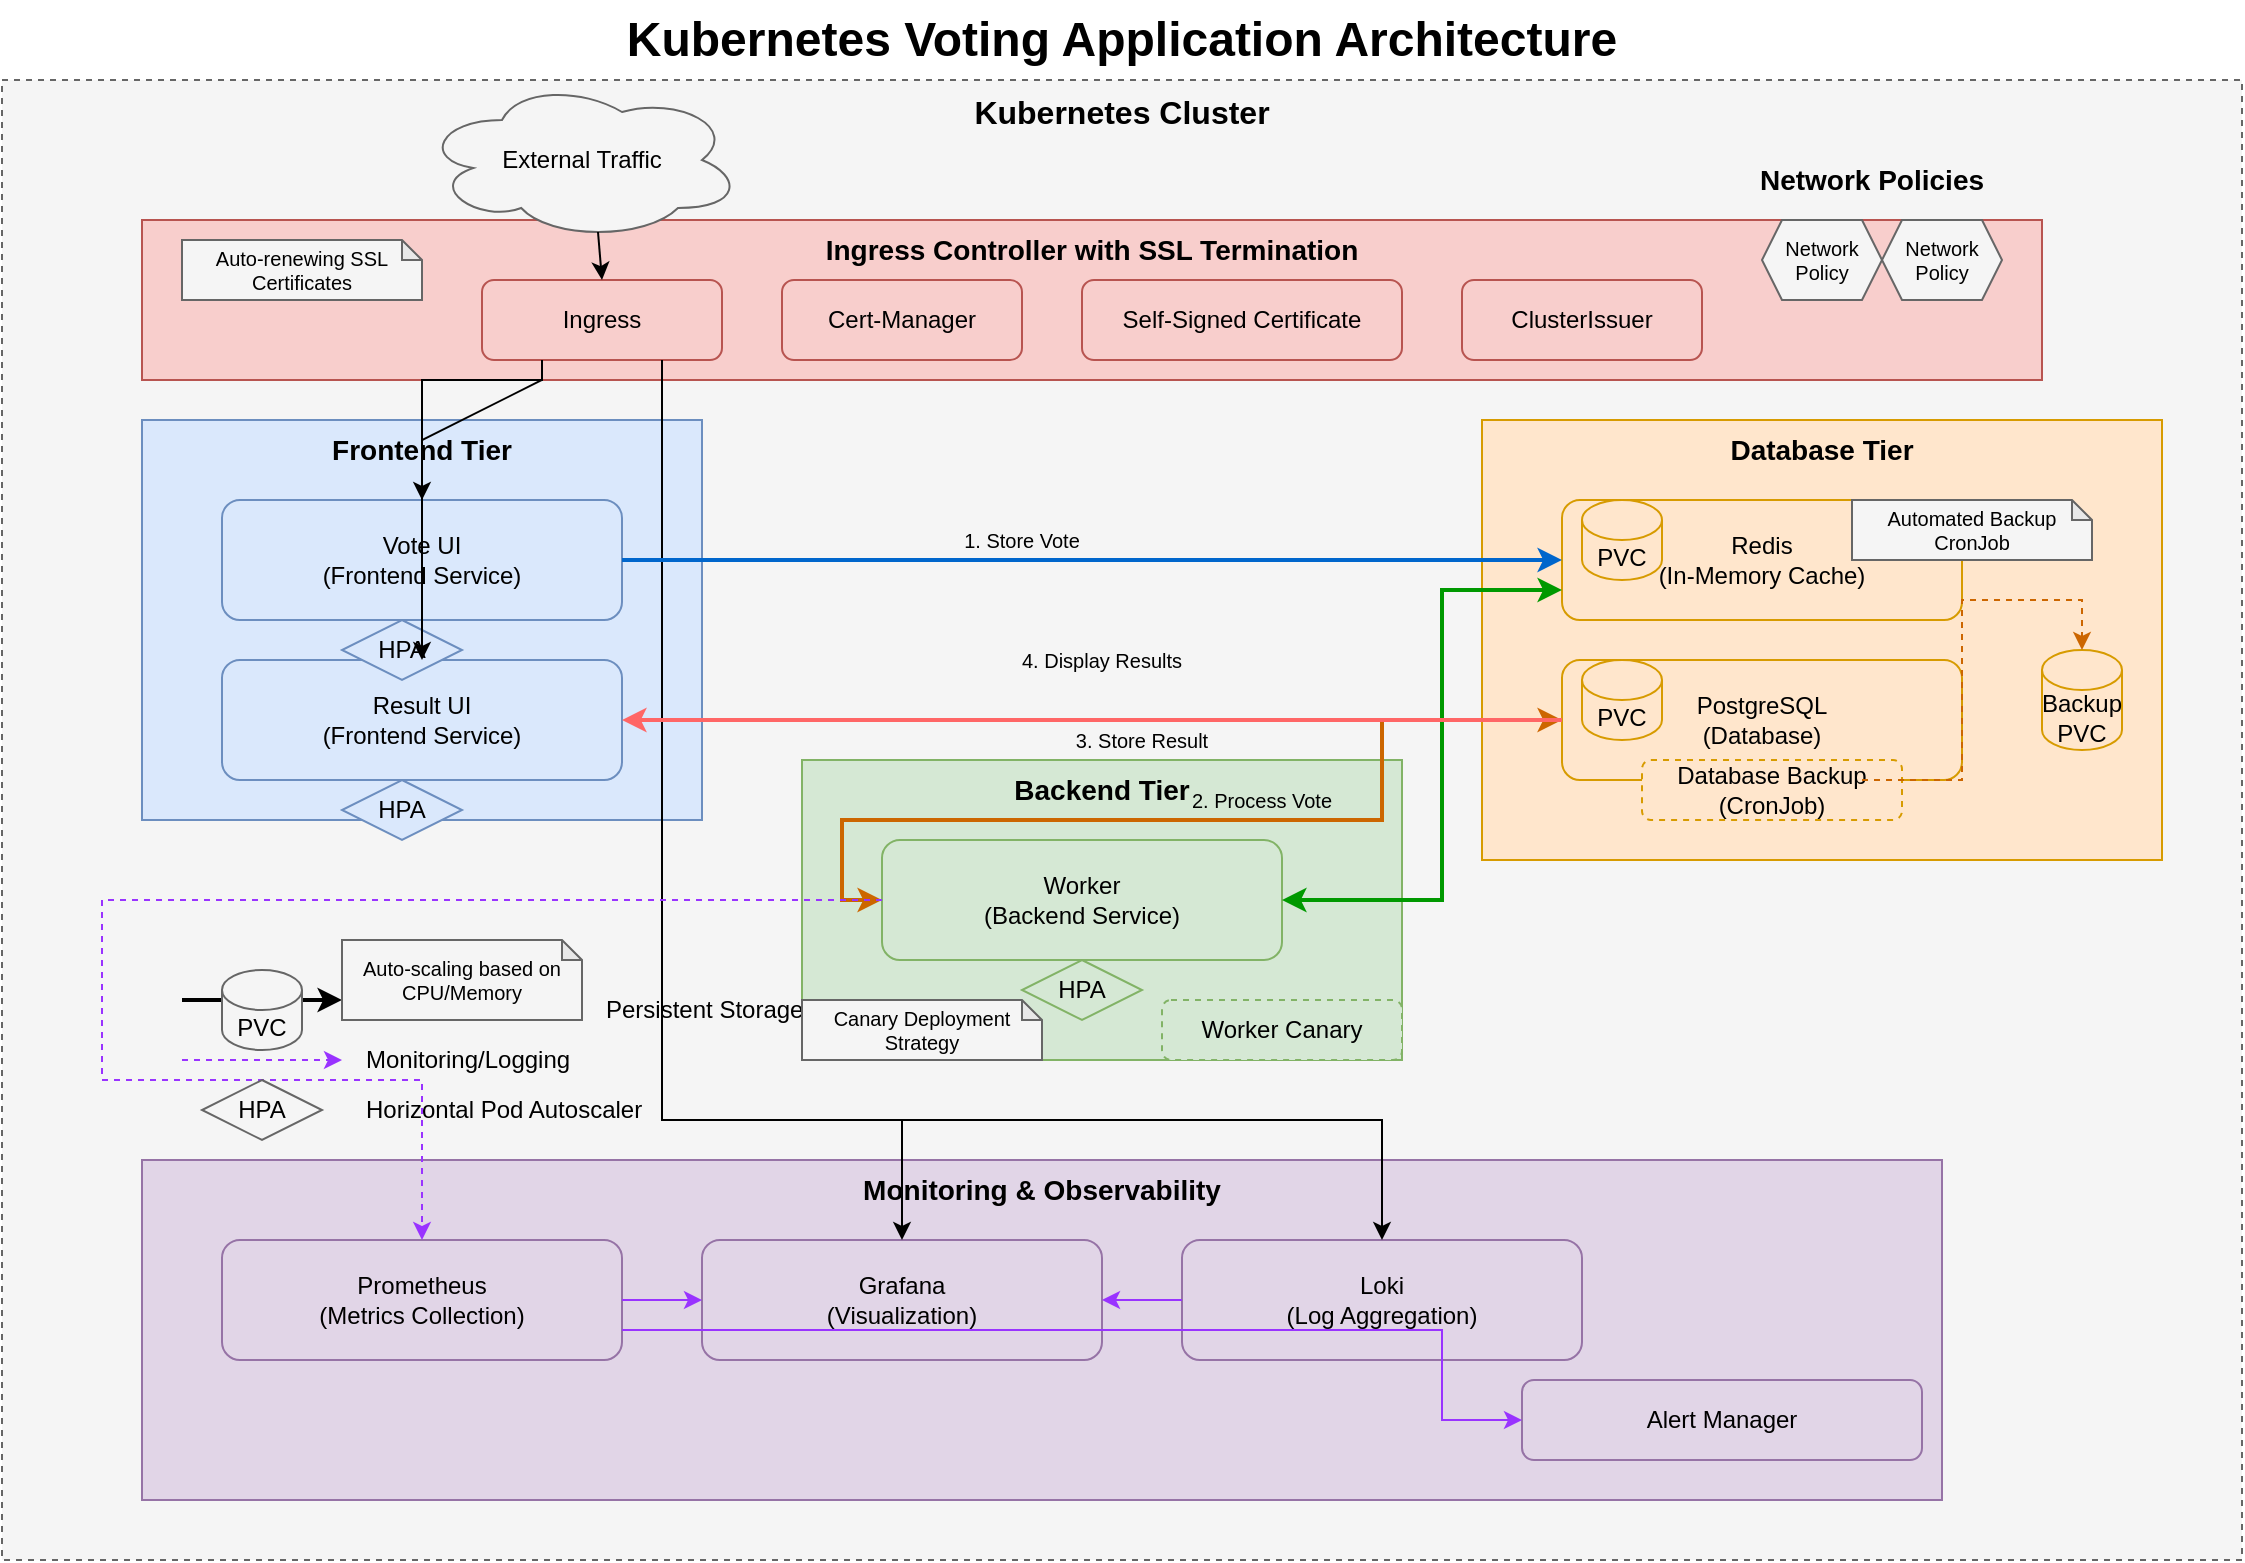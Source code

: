 <mxfile version="26.2.2">
  <diagram name="Voting App Architecture" id="H1AXBqJ8X6USiyiLlAY3">
    <mxGraphModel dx="1703" dy="996" grid="1" gridSize="10" guides="1" tooltips="1" connect="1" arrows="1" fold="1" page="1" pageScale="1" pageWidth="850" pageHeight="1100" math="0" shadow="0">
      <root>
        <mxCell id="0" />
        <mxCell id="1" parent="0" />
        <mxCell id="w-jcUPjgkMpujR0xgrFn-191" value="Kubernetes Voting Application Architecture" style="text;html=1;strokeColor=none;fillColor=none;align=center;verticalAlign=middle;whiteSpace=wrap;rounded=0;fontSize=24;fontStyle=1" vertex="1" parent="1">
          <mxGeometry x="300" y="30" width="600" height="40" as="geometry" />
        </mxCell>
        <mxCell id="w-jcUPjgkMpujR0xgrFn-192" value="Kubernetes Cluster" style="rounded=0;whiteSpace=wrap;html=1;fillColor=#f5f5f5;strokeColor=#666666;dashed=1;verticalAlign=top;fontSize=16;fontStyle=1" vertex="1" parent="1">
          <mxGeometry x="40" y="70" width="1120" height="740" as="geometry" />
        </mxCell>
        <mxCell id="w-jcUPjgkMpujR0xgrFn-193" value="Network Policies" style="text;html=1;strokeColor=none;fillColor=none;align=center;verticalAlign=middle;whiteSpace=wrap;rounded=0;fontSize=14;fontStyle=1" vertex="1" parent="1">
          <mxGeometry x="900" y="110" width="150" height="20" as="geometry" />
        </mxCell>
        <mxCell id="w-jcUPjgkMpujR0xgrFn-194" value="Frontend Tier" style="rounded=0;whiteSpace=wrap;html=1;fillColor=#dae8fc;strokeColor=#6c8ebf;verticalAlign=top;fontSize=14;fontStyle=1" vertex="1" parent="1">
          <mxGeometry x="110" y="240" width="280" height="200" as="geometry" />
        </mxCell>
        <mxCell id="w-jcUPjgkMpujR0xgrFn-195" value="Backend Tier" style="rounded=0;whiteSpace=wrap;html=1;fillColor=#d5e8d4;strokeColor=#82b366;verticalAlign=top;fontSize=14;fontStyle=1" vertex="1" parent="1">
          <mxGeometry x="440" y="410" width="300" height="150" as="geometry" />
        </mxCell>
        <mxCell id="w-jcUPjgkMpujR0xgrFn-196" value="Database Tier" style="rounded=0;whiteSpace=wrap;html=1;fillColor=#ffe6cc;strokeColor=#d79b00;verticalAlign=top;fontSize=14;fontStyle=1" vertex="1" parent="1">
          <mxGeometry x="780" y="240" width="340" height="220" as="geometry" />
        </mxCell>
        <mxCell id="w-jcUPjgkMpujR0xgrFn-197" value="Monitoring &amp; Observability" style="rounded=0;whiteSpace=wrap;html=1;fillColor=#e1d5e7;strokeColor=#9673a6;verticalAlign=top;fontSize=14;fontStyle=1" vertex="1" parent="1">
          <mxGeometry x="110" y="610" width="900" height="170" as="geometry" />
        </mxCell>
        <mxCell id="w-jcUPjgkMpujR0xgrFn-198" value="Ingress Controller with SSL Termination" style="rounded=0;whiteSpace=wrap;html=1;fillColor=#f8cecc;strokeColor=#b85450;verticalAlign=top;fontSize=14;fontStyle=1" vertex="1" parent="1">
          <mxGeometry x="110" y="140" width="950" height="80" as="geometry" />
        </mxCell>
        <mxCell id="w-jcUPjgkMpujR0xgrFn-199" value="Ingress" style="rounded=1;whiteSpace=wrap;html=1;fillColor=#f8cecc;strokeColor=#b85450;" vertex="1" parent="1">
          <mxGeometry x="280" y="170" width="120" height="40" as="geometry" />
        </mxCell>
        <mxCell id="w-jcUPjgkMpujR0xgrFn-200" value="Cert-Manager" style="rounded=1;whiteSpace=wrap;html=1;fillColor=#f8cecc;strokeColor=#b85450;" vertex="1" parent="1">
          <mxGeometry x="430" y="170" width="120" height="40" as="geometry" />
        </mxCell>
        <mxCell id="w-jcUPjgkMpujR0xgrFn-201" value="Self-Signed Certificate" style="rounded=1;whiteSpace=wrap;html=1;fillColor=#f8cecc;strokeColor=#b85450;" vertex="1" parent="1">
          <mxGeometry x="580" y="170" width="160" height="40" as="geometry" />
        </mxCell>
        <mxCell id="w-jcUPjgkMpujR0xgrFn-202" value="ClusterIssuer" style="rounded=1;whiteSpace=wrap;html=1;fillColor=#f8cecc;strokeColor=#b85450;" vertex="1" parent="1">
          <mxGeometry x="770" y="170" width="120" height="40" as="geometry" />
        </mxCell>
        <mxCell id="w-jcUPjgkMpujR0xgrFn-203" value="Vote UI&#xa;(Frontend Service)" style="rounded=1;whiteSpace=wrap;html=1;fillColor=#dae8fc;strokeColor=#6c8ebf;" vertex="1" parent="1">
          <mxGeometry x="150" y="280" width="200" height="60" as="geometry" />
        </mxCell>
        <mxCell id="w-jcUPjgkMpujR0xgrFn-204" value="Result UI&#xa;(Frontend Service)" style="rounded=1;whiteSpace=wrap;html=1;fillColor=#dae8fc;strokeColor=#6c8ebf;" vertex="1" parent="1">
          <mxGeometry x="150" y="360" width="200" height="60" as="geometry" />
        </mxCell>
        <mxCell id="w-jcUPjgkMpujR0xgrFn-205" value="Worker&#xa;(Backend Service)" style="rounded=1;whiteSpace=wrap;html=1;fillColor=#d5e8d4;strokeColor=#82b366;" vertex="1" parent="1">
          <mxGeometry x="480" y="450" width="200" height="60" as="geometry" />
        </mxCell>
        <mxCell id="w-jcUPjgkMpujR0xgrFn-206" value="Worker Canary" style="rounded=1;whiteSpace=wrap;html=1;fillColor=#d5e8d4;strokeColor=#82b366;dashed=1;" vertex="1" parent="1">
          <mxGeometry x="620" y="530" width="120" height="30" as="geometry" />
        </mxCell>
        <mxCell id="w-jcUPjgkMpujR0xgrFn-207" value="Redis&#xa;(In-Memory Cache)" style="rounded=1;whiteSpace=wrap;html=1;fillColor=#ffe6cc;strokeColor=#d79b00;" vertex="1" parent="1">
          <mxGeometry x="820" y="280" width="200" height="60" as="geometry" />
        </mxCell>
        <mxCell id="w-jcUPjgkMpujR0xgrFn-208" value="PostgreSQL&#xa;(Database)" style="rounded=1;whiteSpace=wrap;html=1;fillColor=#ffe6cc;strokeColor=#d79b00;" vertex="1" parent="1">
          <mxGeometry x="820" y="360" width="200" height="60" as="geometry" />
        </mxCell>
        <mxCell id="w-jcUPjgkMpujR0xgrFn-209" value="Database Backup&#xa;(CronJob)" style="rounded=1;whiteSpace=wrap;html=1;fillColor=#ffe6cc;strokeColor=#d79b00;dashed=1;" vertex="1" parent="1">
          <mxGeometry x="860" y="410" width="130" height="30" as="geometry" />
        </mxCell>
        <mxCell id="w-jcUPjgkMpujR0xgrFn-210" value="Prometheus&#xa;(Metrics Collection)" style="rounded=1;whiteSpace=wrap;html=1;fillColor=#e1d5e7;strokeColor=#9673a6;" vertex="1" parent="1">
          <mxGeometry x="150" y="650" width="200" height="60" as="geometry" />
        </mxCell>
        <mxCell id="w-jcUPjgkMpujR0xgrFn-211" value="Grafana&#xa;(Visualization)" style="rounded=1;whiteSpace=wrap;html=1;fillColor=#e1d5e7;strokeColor=#9673a6;" vertex="1" parent="1">
          <mxGeometry x="390" y="650" width="200" height="60" as="geometry" />
        </mxCell>
        <mxCell id="w-jcUPjgkMpujR0xgrFn-212" value="Loki&#xa;(Log Aggregation)" style="rounded=1;whiteSpace=wrap;html=1;fillColor=#e1d5e7;strokeColor=#9673a6;" vertex="1" parent="1">
          <mxGeometry x="630" y="650" width="200" height="60" as="geometry" />
        </mxCell>
        <mxCell id="w-jcUPjgkMpujR0xgrFn-213" value="Alert Manager" style="rounded=1;whiteSpace=wrap;html=1;fillColor=#e1d5e7;strokeColor=#9673a6;" vertex="1" parent="1">
          <mxGeometry x="800" y="720" width="200" height="40" as="geometry" />
        </mxCell>
        <mxCell id="w-jcUPjgkMpujR0xgrFn-214" value="HPA" style="rhombus;whiteSpace=wrap;html=1;fillColor=#dae8fc;strokeColor=#6c8ebf;" vertex="1" parent="1">
          <mxGeometry x="210" y="340" width="60" height="30" as="geometry" />
        </mxCell>
        <mxCell id="w-jcUPjgkMpujR0xgrFn-215" value="HPA" style="rhombus;whiteSpace=wrap;html=1;fillColor=#dae8fc;strokeColor=#6c8ebf;" vertex="1" parent="1">
          <mxGeometry x="210" y="420" width="60" height="30" as="geometry" />
        </mxCell>
        <mxCell id="w-jcUPjgkMpujR0xgrFn-216" value="HPA" style="rhombus;whiteSpace=wrap;html=1;fillColor=#d5e8d4;strokeColor=#82b366;" vertex="1" parent="1">
          <mxGeometry x="550" y="510" width="60" height="30" as="geometry" />
        </mxCell>
        <mxCell id="w-jcUPjgkMpujR0xgrFn-217" value="PVC" style="shape=cylinder3;whiteSpace=wrap;html=1;boundedLbl=1;backgroundOutline=1;size=10;fillColor=#ffe6cc;strokeColor=#d79b00;" vertex="1" parent="1">
          <mxGeometry x="830" y="280" width="40" height="40" as="geometry" />
        </mxCell>
        <mxCell id="w-jcUPjgkMpujR0xgrFn-218" value="PVC" style="shape=cylinder3;whiteSpace=wrap;html=1;boundedLbl=1;backgroundOutline=1;size=10;fillColor=#ffe6cc;strokeColor=#d79b00;" vertex="1" parent="1">
          <mxGeometry x="830" y="360" width="40" height="40" as="geometry" />
        </mxCell>
        <mxCell id="w-jcUPjgkMpujR0xgrFn-219" value="Backup&#xa;PVC" style="shape=cylinder3;whiteSpace=wrap;html=1;boundedLbl=1;backgroundOutline=1;size=10;fillColor=#ffe6cc;strokeColor=#d79b00;" vertex="1" parent="1">
          <mxGeometry x="1060" y="355" width="40" height="50" as="geometry" />
        </mxCell>
        <mxCell id="w-jcUPjgkMpujR0xgrFn-220" value="Network&#xa;Policy" style="shape=hexagon;perimeter=hexagonPerimeter2;whiteSpace=wrap;html=1;fixedSize=1;fillColor=#f5f5f5;strokeColor=#666666;size=10;fontStyle=0;fontSize=10;" vertex="1" parent="1">
          <mxGeometry x="920" y="140" width="60" height="40" as="geometry" />
        </mxCell>
        <mxCell id="w-jcUPjgkMpujR0xgrFn-221" value="Network&#xa;Policy" style="shape=hexagon;perimeter=hexagonPerimeter2;whiteSpace=wrap;html=1;fixedSize=1;fillColor=#f5f5f5;strokeColor=#666666;size=10;fontStyle=0;fontSize=10;" vertex="1" parent="1">
          <mxGeometry x="980" y="140" width="60" height="40" as="geometry" />
        </mxCell>
        <mxCell id="w-jcUPjgkMpujR0xgrFn-222" value="External Traffic" style="ellipse;shape=cloud;whiteSpace=wrap;html=1;fillColor=#f5f5f5;strokeColor=#666666;" vertex="1" parent="1">
          <mxGeometry x="250" y="70" width="160" height="80" as="geometry" />
        </mxCell>
        <mxCell id="w-jcUPjgkMpujR0xgrFn-223" value="" style="endArrow=classic;html=1;rounded=0;entryX=0.5;entryY=0;entryDx=0;entryDy=0;exitX=0.55;exitY=0.95;exitDx=0;exitDy=0;exitPerimeter=0;" edge="1" parent="1" source="w-jcUPjgkMpujR0xgrFn-222" target="w-jcUPjgkMpujR0xgrFn-199">
          <mxGeometry width="50" height="50" relative="1" as="geometry">
            <mxPoint x="530" y="390" as="sourcePoint" />
            <mxPoint x="580" y="340" as="targetPoint" />
          </mxGeometry>
        </mxCell>
        <mxCell id="w-jcUPjgkMpujR0xgrFn-224" value="" style="endArrow=classic;html=1;rounded=0;exitX=0.25;exitY=1;exitDx=0;exitDy=0;entryX=0.5;entryY=0;entryDx=0;entryDy=0;" edge="1" parent="1" source="w-jcUPjgkMpujR0xgrFn-199" target="w-jcUPjgkMpujR0xgrFn-203">
          <mxGeometry width="50" height="50" relative="1" as="geometry">
            <mxPoint x="530" y="390" as="sourcePoint" />
            <mxPoint x="580" y="340" as="targetPoint" />
            <Array as="points">
              <mxPoint x="310" y="220" />
              <mxPoint x="250" y="220" />
            </Array>
          </mxGeometry>
        </mxCell>
        <mxCell id="w-jcUPjgkMpujR0xgrFn-225" value="" style="endArrow=classic;html=1;rounded=0;exitX=0.25;exitY=1;exitDx=0;exitDy=0;entryX=0.5;entryY=0;entryDx=0;entryDy=0;" edge="1" parent="1" source="w-jcUPjgkMpujR0xgrFn-199" target="w-jcUPjgkMpujR0xgrFn-204">
          <mxGeometry width="50" height="50" relative="1" as="geometry">
            <mxPoint x="330" y="220" as="sourcePoint" />
            <mxPoint x="260" y="290" as="targetPoint" />
            <Array as="points">
              <mxPoint x="310" y="220" />
              <mxPoint x="250" y="250" />
              <mxPoint x="250" y="330" />
              <mxPoint x="250" y="350" />
            </Array>
          </mxGeometry>
        </mxCell>
        <mxCell id="w-jcUPjgkMpujR0xgrFn-226" value="" style="endArrow=classic;html=1;rounded=0;exitX=0.75;exitY=1;exitDx=0;exitDy=0;entryX=0.5;entryY=0;entryDx=0;entryDy=0;" edge="1" parent="1" source="w-jcUPjgkMpujR0xgrFn-199" target="w-jcUPjgkMpujR0xgrFn-211">
          <mxGeometry width="50" height="50" relative="1" as="geometry">
            <mxPoint x="530" y="390" as="sourcePoint" />
            <mxPoint x="580" y="340" as="targetPoint" />
            <Array as="points">
              <mxPoint x="370" y="220" />
              <mxPoint x="370" y="590" />
              <mxPoint x="490" y="590" />
            </Array>
          </mxGeometry>
        </mxCell>
        <mxCell id="w-jcUPjgkMpujR0xgrFn-227" value="" style="endArrow=classic;html=1;rounded=0;exitX=0.75;exitY=1;exitDx=0;exitDy=0;entryX=0.5;entryY=0;entryDx=0;entryDy=0;" edge="1" parent="1" source="w-jcUPjgkMpujR0xgrFn-199" target="w-jcUPjgkMpujR0xgrFn-212">
          <mxGeometry width="50" height="50" relative="1" as="geometry">
            <mxPoint x="530" y="390" as="sourcePoint" />
            <mxPoint x="580" y="340" as="targetPoint" />
            <Array as="points">
              <mxPoint x="370" y="220" />
              <mxPoint x="370" y="590" />
              <mxPoint x="730" y="590" />
            </Array>
          </mxGeometry>
        </mxCell>
        <mxCell id="w-jcUPjgkMpujR0xgrFn-228" value="" style="endArrow=classic;html=1;rounded=0;exitX=1;exitY=0.5;exitDx=0;exitDy=0;entryX=0;entryY=0.5;entryDx=0;entryDy=0;strokeColor=#0066CC;strokeWidth=2;" edge="1" parent="1" source="w-jcUPjgkMpujR0xgrFn-203" target="w-jcUPjgkMpujR0xgrFn-207">
          <mxGeometry width="50" height="50" relative="1" as="geometry">
            <mxPoint x="530" y="390" as="sourcePoint" />
            <mxPoint x="580" y="340" as="targetPoint" />
          </mxGeometry>
        </mxCell>
        <mxCell id="w-jcUPjgkMpujR0xgrFn-229" value="" style="endArrow=classic;startArrow=classic;html=1;rounded=0;exitX=0;exitY=0.75;exitDx=0;exitDy=0;entryX=1;entryY=0.5;entryDx=0;entryDy=0;strokeColor=#009900;strokeWidth=2;" edge="1" parent="1" source="w-jcUPjgkMpujR0xgrFn-207" target="w-jcUPjgkMpujR0xgrFn-205">
          <mxGeometry width="50" height="50" relative="1" as="geometry">
            <mxPoint x="530" y="390" as="sourcePoint" />
            <mxPoint x="580" y="340" as="targetPoint" />
            <Array as="points">
              <mxPoint x="760" y="325" />
              <mxPoint x="760" y="480" />
            </Array>
          </mxGeometry>
        </mxCell>
        <mxCell id="w-jcUPjgkMpujR0xgrFn-230" value="" style="endArrow=classic;startArrow=classic;html=1;rounded=0;exitX=0;exitY=0.5;exitDx=0;exitDy=0;entryX=0;entryY=0.5;entryDx=0;entryDy=0;strokeColor=#CC6600;strokeWidth=2;" edge="1" parent="1" source="w-jcUPjgkMpujR0xgrFn-208" target="w-jcUPjgkMpujR0xgrFn-205">
          <mxGeometry width="50" height="50" relative="1" as="geometry">
            <mxPoint x="530" y="390" as="sourcePoint" />
            <mxPoint x="580" y="340" as="targetPoint" />
            <Array as="points">
              <mxPoint x="730" y="390" />
              <mxPoint x="730" y="440" />
              <mxPoint x="460" y="440" />
              <mxPoint x="460" y="480" />
            </Array>
          </mxGeometry>
        </mxCell>
        <mxCell id="w-jcUPjgkMpujR0xgrFn-231" value="" style="endArrow=classic;html=1;rounded=0;exitX=0;exitY=0.5;exitDx=0;exitDy=0;entryX=1;entryY=0.5;entryDx=0;entryDy=0;strokeColor=#FF6666;strokeWidth=2;" edge="1" parent="1" source="w-jcUPjgkMpujR0xgrFn-208" target="w-jcUPjgkMpujR0xgrFn-204">
          <mxGeometry width="50" height="50" relative="1" as="geometry">
            <mxPoint x="530" y="390" as="sourcePoint" />
            <mxPoint x="580" y="340" as="targetPoint" />
          </mxGeometry>
        </mxCell>
        <mxCell id="w-jcUPjgkMpujR0xgrFn-232" value="" style="endArrow=classic;html=1;rounded=0;entryX=0.5;entryY=0;entryDx=0;entryDy=0;exitX=0;exitY=0.5;exitDx=0;exitDy=0;strokeColor=#9933FF;dashed=1;" edge="1" parent="1" source="w-jcUPjgkMpujR0xgrFn-205" target="w-jcUPjgkMpujR0xgrFn-210">
          <mxGeometry width="50" height="50" relative="1" as="geometry">
            <mxPoint x="380" y="480" as="sourcePoint" />
            <mxPoint x="580" y="340" as="targetPoint" />
            <Array as="points">
              <mxPoint x="90" y="480" />
              <mxPoint x="90" y="570" />
              <mxPoint x="250" y="570" />
            </Array>
          </mxGeometry>
        </mxCell>
        <mxCell id="w-jcUPjgkMpujR0xgrFn-233" value="" style="endArrow=classic;html=1;rounded=0;exitX=1;exitY=0.5;exitDx=0;exitDy=0;entryX=0;entryY=0.5;entryDx=0;entryDy=0;strokeColor=#9933FF;" edge="1" parent="1" source="w-jcUPjgkMpujR0xgrFn-210" target="w-jcUPjgkMpujR0xgrFn-211">
          <mxGeometry width="50" height="50" relative="1" as="geometry">
            <mxPoint x="530" y="490" as="sourcePoint" />
            <mxPoint x="580" y="440" as="targetPoint" />
          </mxGeometry>
        </mxCell>
        <mxCell id="w-jcUPjgkMpujR0xgrFn-234" value="" style="endArrow=classic;html=1;rounded=0;exitX=0;exitY=0.5;exitDx=0;exitDy=0;entryX=1;entryY=0.5;entryDx=0;entryDy=0;strokeColor=#9933FF;" edge="1" parent="1" source="w-jcUPjgkMpujR0xgrFn-212" target="w-jcUPjgkMpujR0xgrFn-211">
          <mxGeometry width="50" height="50" relative="1" as="geometry">
            <mxPoint x="530" y="490" as="sourcePoint" />
            <mxPoint x="580" y="440" as="targetPoint" />
          </mxGeometry>
        </mxCell>
        <mxCell id="w-jcUPjgkMpujR0xgrFn-235" value="" style="endArrow=classic;html=1;rounded=0;exitX=0.75;exitY=1;exitDx=0;exitDy=0;entryX=0.5;entryY=0;entryDx=0;entryDy=0;strokeColor=#CC6600;dashed=1;" edge="1" parent="1" source="w-jcUPjgkMpujR0xgrFn-208" target="w-jcUPjgkMpujR0xgrFn-219">
          <mxGeometry width="50" height="50" relative="1" as="geometry">
            <mxPoint x="580" y="490" as="sourcePoint" />
            <mxPoint x="630" y="440" as="targetPoint" />
            <Array as="points">
              <mxPoint x="970" y="420" />
              <mxPoint x="1020" y="420" />
              <mxPoint x="1020" y="340" />
              <mxPoint x="1020" y="330" />
              <mxPoint x="1080" y="330" />
            </Array>
          </mxGeometry>
        </mxCell>
        <mxCell id="w-jcUPjgkMpujR0xgrFn-236" value="" style="endArrow=classic;html=1;rounded=0;exitX=1;exitY=0.75;exitDx=0;exitDy=0;entryX=0;entryY=0.5;entryDx=0;entryDy=0;strokeColor=#9933FF;" edge="1" parent="1" source="w-jcUPjgkMpujR0xgrFn-210" target="w-jcUPjgkMpujR0xgrFn-213">
          <mxGeometry width="50" height="50" relative="1" as="geometry">
            <mxPoint x="530" y="490" as="sourcePoint" />
            <mxPoint x="580" y="440" as="targetPoint" />
            <Array as="points">
              <mxPoint x="350" y="695" />
              <mxPoint x="760" y="695" />
              <mxPoint x="760" y="740" />
            </Array>
          </mxGeometry>
        </mxCell>
        <mxCell id="w-jcUPjgkMpujR0xgrFn-237" value="Legend" style="text;html=1;strokeColor=none;fillColor=none;align=center;verticalAlign=middle;whiteSpace=wrap;rounded=0;fontSize=14;fontStyle=1" vertex="1" parent="1">
          <mxGeometry x="110" y="500" width="250" height="20" as="geometry" />
        </mxCell>
        <mxCell id="w-jcUPjgkMpujR0xgrFn-238" value="" style="endArrow=classic;html=1;rounded=0;strokeWidth=2;" edge="1" parent="1">
          <mxGeometry width="50" height="50" relative="1" as="geometry">
            <mxPoint x="130" y="530" as="sourcePoint" />
            <mxPoint x="210" y="530" as="targetPoint" />
          </mxGeometry>
        </mxCell>
        <mxCell id="w-jcUPjgkMpujR0xgrFn-239" value="Data Flow" style="text;html=1;strokeColor=none;fillColor=none;align=left;verticalAlign=middle;whiteSpace=wrap;rounded=0;" vertex="1" parent="1">
          <mxGeometry x="220" y="520" width="120" height="20" as="geometry" />
        </mxCell>
        <mxCell id="w-jcUPjgkMpujR0xgrFn-240" value="" style="endArrow=classic;html=1;rounded=0;dashed=1;strokeColor=#9933FF;" edge="1" parent="1">
          <mxGeometry width="50" height="50" relative="1" as="geometry">
            <mxPoint x="130" y="560" as="sourcePoint" />
            <mxPoint x="210" y="560" as="targetPoint" />
          </mxGeometry>
        </mxCell>
        <mxCell id="w-jcUPjgkMpujR0xgrFn-241" value="Monitoring/Logging" style="text;html=1;strokeColor=none;fillColor=none;align=left;verticalAlign=middle;whiteSpace=wrap;rounded=0;" vertex="1" parent="1">
          <mxGeometry x="220" y="550" width="120" height="20" as="geometry" />
        </mxCell>
        <mxCell id="w-jcUPjgkMpujR0xgrFn-242" value="HPA" style="rhombus;whiteSpace=wrap;html=1;fillColor=#f5f5f5;strokeColor=#666666;" vertex="1" parent="1">
          <mxGeometry x="140" y="570" width="60" height="30" as="geometry" />
        </mxCell>
        <mxCell id="w-jcUPjgkMpujR0xgrFn-243" value="Horizontal Pod Autoscaler" style="text;html=1;strokeColor=none;fillColor=none;align=left;verticalAlign=middle;whiteSpace=wrap;rounded=0;" vertex="1" parent="1">
          <mxGeometry x="220" y="575" width="160" height="20" as="geometry" />
        </mxCell>
        <mxCell id="w-jcUPjgkMpujR0xgrFn-244" value="PVC" style="shape=cylinder3;whiteSpace=wrap;html=1;boundedLbl=1;backgroundOutline=1;size=10;fillColor=#f5f5f5;strokeColor=#666666;" vertex="1" parent="1">
          <mxGeometry x="150" y="515" width="40" height="40" as="geometry" />
        </mxCell>
        <mxCell id="w-jcUPjgkMpujR0xgrFn-245" value="Persistent Storage" style="text;html=1;strokeColor=none;fillColor=none;align=left;verticalAlign=middle;whiteSpace=wrap;rounded=0;" vertex="1" parent="1">
          <mxGeometry x="340" y="525" width="120" height="20" as="geometry" />
        </mxCell>
        <mxCell id="w-jcUPjgkMpujR0xgrFn-246" value="1. Store Vote" style="text;html=1;strokeColor=none;fillColor=none;align=center;verticalAlign=middle;whiteSpace=wrap;rounded=0;fontSize=10;" vertex="1" parent="1">
          <mxGeometry x="510" y="290" width="80" height="20" as="geometry" />
        </mxCell>
        <mxCell id="w-jcUPjgkMpujR0xgrFn-247" value="2. Process Vote" style="text;html=1;strokeColor=none;fillColor=none;align=center;verticalAlign=middle;whiteSpace=wrap;rounded=0;fontSize=10;" vertex="1" parent="1">
          <mxGeometry x="630" y="420" width="80" height="20" as="geometry" />
        </mxCell>
        <mxCell id="w-jcUPjgkMpujR0xgrFn-248" value="3. Store Result" style="text;html=1;strokeColor=none;fillColor=none;align=center;verticalAlign=middle;whiteSpace=wrap;rounded=0;fontSize=10;" vertex="1" parent="1">
          <mxGeometry x="570" y="390" width="80" height="20" as="geometry" />
        </mxCell>
        <mxCell id="w-jcUPjgkMpujR0xgrFn-249" value="4. Display Results" style="text;html=1;strokeColor=none;fillColor=none;align=center;verticalAlign=middle;whiteSpace=wrap;rounded=0;fontSize=10;" vertex="1" parent="1">
          <mxGeometry x="540" y="350" width="100" height="20" as="geometry" />
        </mxCell>
        <mxCell id="w-jcUPjgkMpujR0xgrFn-250" value="Auto-scaling based on CPU/Memory" style="shape=note;whiteSpace=wrap;html=1;backgroundOutline=1;darkOpacity=0.05;size=10;fillColor=#f5f5f5;strokeColor=#666666;fontSize=10;" vertex="1" parent="1">
          <mxGeometry x="210" y="500" width="120" height="40" as="geometry" />
        </mxCell>
        <mxCell id="w-jcUPjgkMpujR0xgrFn-251" value="Automated Backup CronJob" style="shape=note;whiteSpace=wrap;html=1;backgroundOutline=1;darkOpacity=0.05;size=10;fillColor=#f5f5f5;strokeColor=#666666;fontSize=10;" vertex="1" parent="1">
          <mxGeometry x="965" y="280" width="120" height="30" as="geometry" />
        </mxCell>
        <mxCell id="w-jcUPjgkMpujR0xgrFn-252" value="Canary Deployment Strategy" style="shape=note;whiteSpace=wrap;html=1;backgroundOutline=1;darkOpacity=0.05;size=10;fillColor=#f5f5f5;strokeColor=#666666;fontSize=10;" vertex="1" parent="1">
          <mxGeometry x="440" y="530" width="120" height="30" as="geometry" />
        </mxCell>
        <mxCell id="w-jcUPjgkMpujR0xgrFn-253" value="Auto-renewing SSL Certificates" style="shape=note;whiteSpace=wrap;html=1;backgroundOutline=1;darkOpacity=0.05;size=10;fillColor=#f5f5f5;strokeColor=#666666;fontSize=10;" vertex="1" parent="1">
          <mxGeometry x="130" y="150" width="120" height="30" as="geometry" />
        </mxCell>
      </root>
    </mxGraphModel>
  </diagram>
</mxfile>
